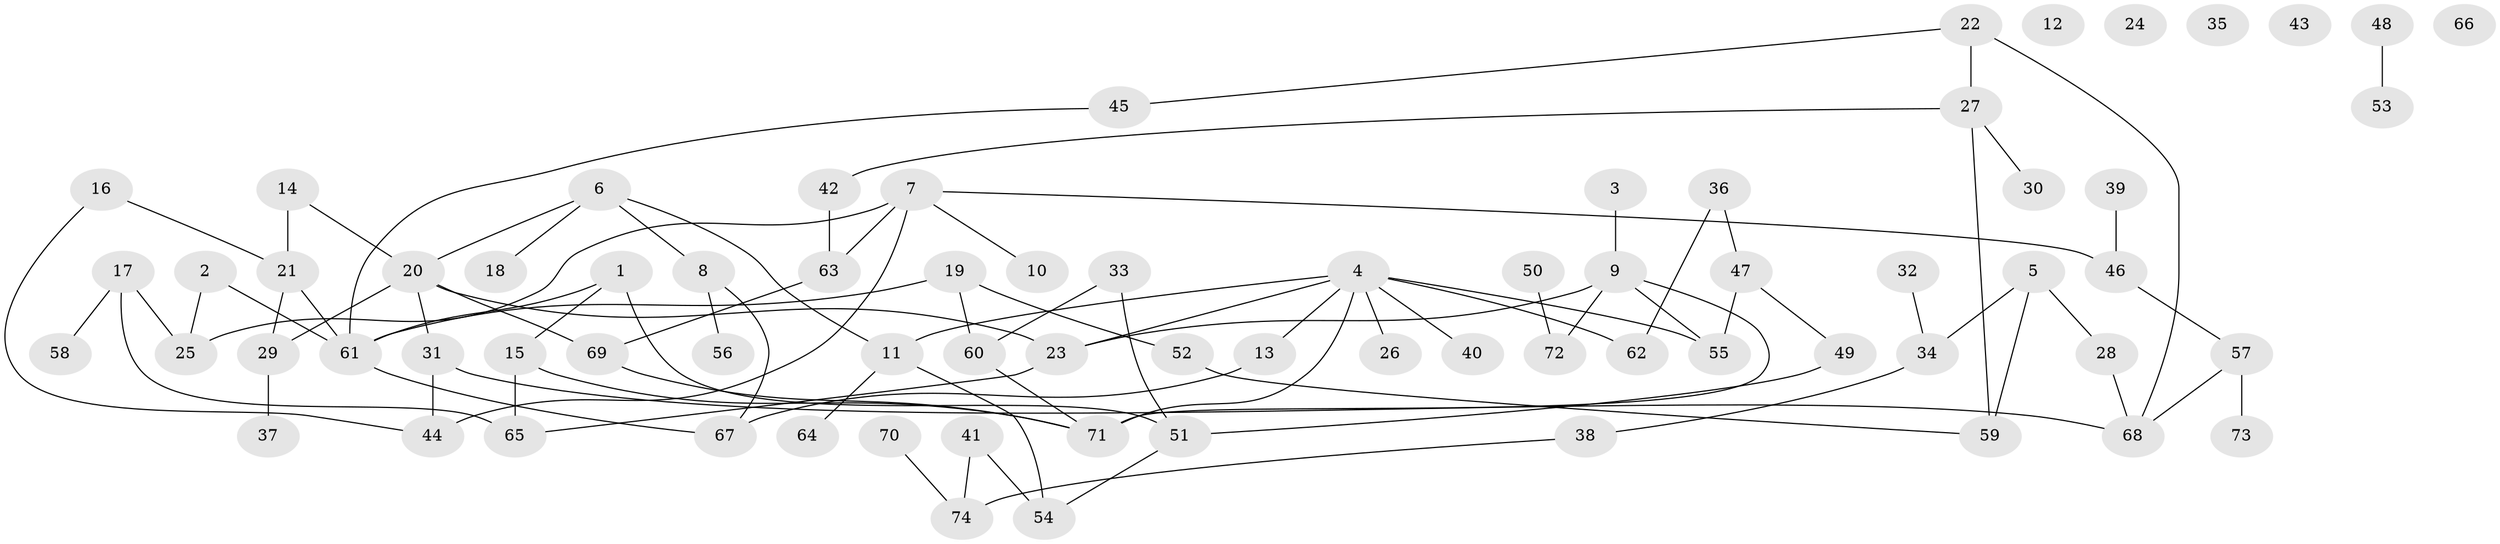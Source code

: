 // Generated by graph-tools (version 1.1) at 2025/13/03/09/25 04:13:00]
// undirected, 74 vertices, 91 edges
graph export_dot {
graph [start="1"]
  node [color=gray90,style=filled];
  1;
  2;
  3;
  4;
  5;
  6;
  7;
  8;
  9;
  10;
  11;
  12;
  13;
  14;
  15;
  16;
  17;
  18;
  19;
  20;
  21;
  22;
  23;
  24;
  25;
  26;
  27;
  28;
  29;
  30;
  31;
  32;
  33;
  34;
  35;
  36;
  37;
  38;
  39;
  40;
  41;
  42;
  43;
  44;
  45;
  46;
  47;
  48;
  49;
  50;
  51;
  52;
  53;
  54;
  55;
  56;
  57;
  58;
  59;
  60;
  61;
  62;
  63;
  64;
  65;
  66;
  67;
  68;
  69;
  70;
  71;
  72;
  73;
  74;
  1 -- 15;
  1 -- 51;
  1 -- 61;
  2 -- 25;
  2 -- 61;
  3 -- 9;
  4 -- 11;
  4 -- 13;
  4 -- 23;
  4 -- 26;
  4 -- 40;
  4 -- 55;
  4 -- 62;
  4 -- 71;
  5 -- 28;
  5 -- 34;
  5 -- 59;
  6 -- 8;
  6 -- 11;
  6 -- 18;
  6 -- 20;
  7 -- 10;
  7 -- 25;
  7 -- 44;
  7 -- 46;
  7 -- 63;
  8 -- 56;
  8 -- 67;
  9 -- 23;
  9 -- 55;
  9 -- 71;
  9 -- 72;
  11 -- 54;
  11 -- 64;
  13 -- 67;
  14 -- 20;
  14 -- 21;
  15 -- 65;
  15 -- 71;
  16 -- 21;
  16 -- 44;
  17 -- 25;
  17 -- 58;
  17 -- 65;
  19 -- 52;
  19 -- 60;
  19 -- 61;
  20 -- 23;
  20 -- 29;
  20 -- 31;
  20 -- 69;
  21 -- 29;
  21 -- 61;
  22 -- 27;
  22 -- 45;
  22 -- 68;
  23 -- 65;
  27 -- 30;
  27 -- 42;
  27 -- 59;
  28 -- 68;
  29 -- 37;
  31 -- 44;
  31 -- 68;
  32 -- 34;
  33 -- 51;
  33 -- 60;
  34 -- 38;
  36 -- 47;
  36 -- 62;
  38 -- 74;
  39 -- 46;
  41 -- 54;
  41 -- 74;
  42 -- 63;
  45 -- 61;
  46 -- 57;
  47 -- 49;
  47 -- 55;
  48 -- 53;
  49 -- 51;
  50 -- 72;
  51 -- 54;
  52 -- 59;
  57 -- 68;
  57 -- 73;
  60 -- 71;
  61 -- 67;
  63 -- 69;
  69 -- 71;
  70 -- 74;
}
